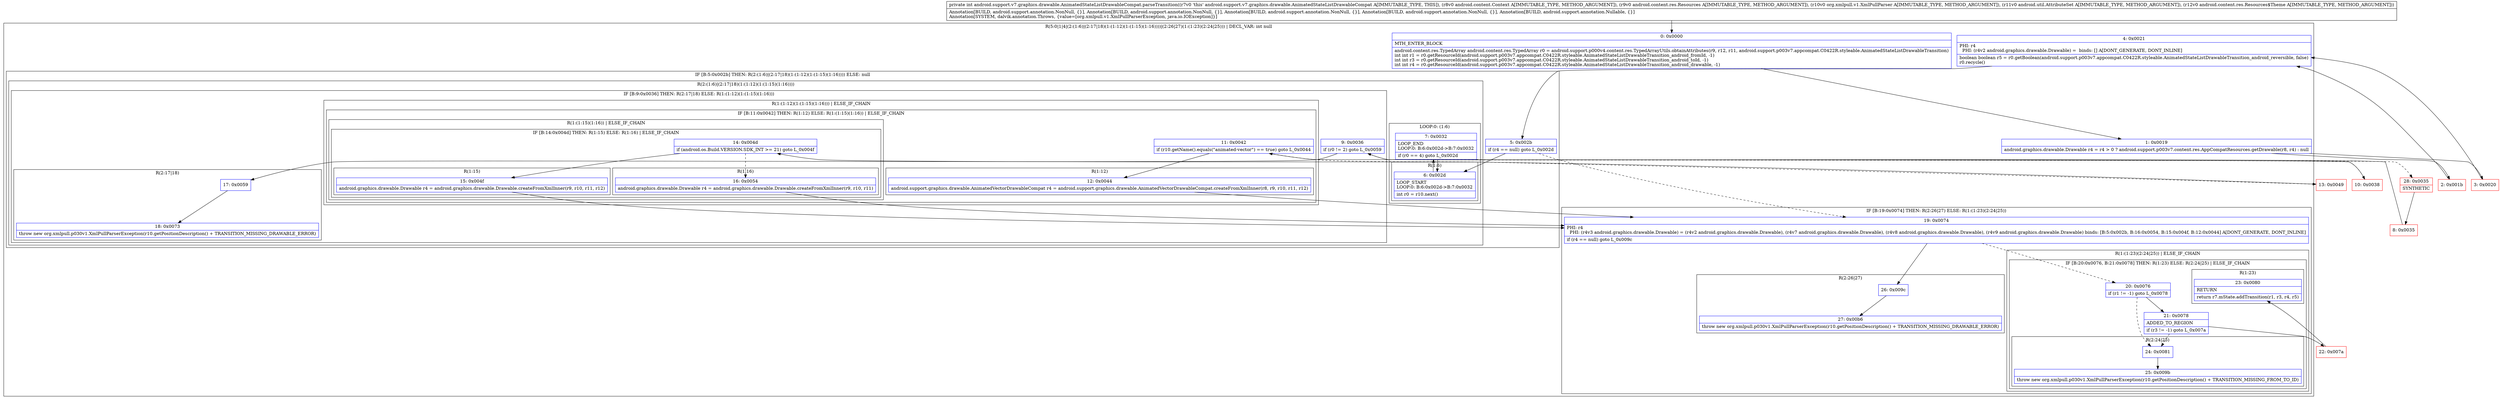 digraph "CFG forandroid.support.v7.graphics.drawable.AnimatedStateListDrawableCompat.parseTransition(Landroid\/content\/Context;Landroid\/content\/res\/Resources;Lorg\/xmlpull\/v1\/XmlPullParser;Landroid\/util\/AttributeSet;Landroid\/content\/res\/Resources$Theme;)I" {
subgraph cluster_Region_211901715 {
label = "R(5:0|1|4|(2:(1:6)|(2:17|18)(1:(1:12)(1:(1:15)(1:16))))|(2:26|27)(1:(1:23)(2:24|25))) | DECL_VAR: int null\l";
node [shape=record,color=blue];
Node_0 [shape=record,label="{0\:\ 0x0000|MTH_ENTER_BLOCK\l|android.content.res.TypedArray android.content.res.TypedArray r0 = android.support.p000v4.content.res.TypedArrayUtils.obtainAttributes(r9, r12, r11, android.support.p003v7.appcompat.C0422R.styleable.AnimatedStateListDrawableTransition)\lint int r1 = r0.getResourceId(android.support.p003v7.appcompat.C0422R.styleable.AnimatedStateListDrawableTransition_android_fromId, \-1)\lint int r3 = r0.getResourceId(android.support.p003v7.appcompat.C0422R.styleable.AnimatedStateListDrawableTransition_android_toId, \-1)\lint int r4 = r0.getResourceId(android.support.p003v7.appcompat.C0422R.styleable.AnimatedStateListDrawableTransition_android_drawable, \-1)\l}"];
Node_1 [shape=record,label="{1\:\ 0x0019|android.graphics.drawable.Drawable r4 = r4 \> 0 ? android.support.p003v7.content.res.AppCompatResources.getDrawable(r8, r4) : null\l}"];
Node_4 [shape=record,label="{4\:\ 0x0021|PHI: r4 \l  PHI: (r4v2 android.graphics.drawable.Drawable) =  binds: [] A[DONT_GENERATE, DONT_INLINE]\l|boolean boolean r5 = r0.getBoolean(android.support.p003v7.appcompat.C0422R.styleable.AnimatedStateListDrawableTransition_android_reversible, false)\lr0.recycle()\l}"];
subgraph cluster_IfRegion_1424665774 {
label = "IF [B:5:0x002b] THEN: R(2:(1:6)|(2:17|18)(1:(1:12)(1:(1:15)(1:16)))) ELSE: null";
node [shape=record,color=blue];
Node_5 [shape=record,label="{5\:\ 0x002b|if (r4 == null) goto L_0x002d\l}"];
subgraph cluster_Region_1948264369 {
label = "R(2:(1:6)|(2:17|18)(1:(1:12)(1:(1:15)(1:16))))";
node [shape=record,color=blue];
subgraph cluster_LoopRegion_1818677053 {
label = "LOOP:0: (1:6)";
node [shape=record,color=blue];
Node_7 [shape=record,label="{7\:\ 0x0032|LOOP_END\lLOOP:0: B:6:0x002d\-\>B:7:0x0032\l|if (r0 == 4) goto L_0x002d\l}"];
subgraph cluster_Region_772311441 {
label = "R(1:6)";
node [shape=record,color=blue];
Node_6 [shape=record,label="{6\:\ 0x002d|LOOP_START\lLOOP:0: B:6:0x002d\-\>B:7:0x0032\l|int r0 = r10.next()\l}"];
}
}
subgraph cluster_IfRegion_1835565507 {
label = "IF [B:9:0x0036] THEN: R(2:17|18) ELSE: R(1:(1:12)(1:(1:15)(1:16)))";
node [shape=record,color=blue];
Node_9 [shape=record,label="{9\:\ 0x0036|if (r0 != 2) goto L_0x0059\l}"];
subgraph cluster_Region_1766856693 {
label = "R(2:17|18)";
node [shape=record,color=blue];
Node_17 [shape=record,label="{17\:\ 0x0059}"];
Node_18 [shape=record,label="{18\:\ 0x0073|throw new org.xmlpull.p030v1.XmlPullParserException(r10.getPositionDescription() + TRANSITION_MISSING_DRAWABLE_ERROR)\l}"];
}
subgraph cluster_Region_1584000044 {
label = "R(1:(1:12)(1:(1:15)(1:16))) | ELSE_IF_CHAIN\l";
node [shape=record,color=blue];
subgraph cluster_IfRegion_1287714783 {
label = "IF [B:11:0x0042] THEN: R(1:12) ELSE: R(1:(1:15)(1:16)) | ELSE_IF_CHAIN\l";
node [shape=record,color=blue];
Node_11 [shape=record,label="{11\:\ 0x0042|if (r10.getName().equals(\"animated\-vector\") == true) goto L_0x0044\l}"];
subgraph cluster_Region_1162936194 {
label = "R(1:12)";
node [shape=record,color=blue];
Node_12 [shape=record,label="{12\:\ 0x0044|android.support.graphics.drawable.AnimatedVectorDrawableCompat r4 = android.support.graphics.drawable.AnimatedVectorDrawableCompat.createFromXmlInner(r8, r9, r10, r11, r12)\l}"];
}
subgraph cluster_Region_958946393 {
label = "R(1:(1:15)(1:16)) | ELSE_IF_CHAIN\l";
node [shape=record,color=blue];
subgraph cluster_IfRegion_1353583414 {
label = "IF [B:14:0x004d] THEN: R(1:15) ELSE: R(1:16) | ELSE_IF_CHAIN\l";
node [shape=record,color=blue];
Node_14 [shape=record,label="{14\:\ 0x004d|if (android.os.Build.VERSION.SDK_INT \>= 21) goto L_0x004f\l}"];
subgraph cluster_Region_936267483 {
label = "R(1:15)";
node [shape=record,color=blue];
Node_15 [shape=record,label="{15\:\ 0x004f|android.graphics.drawable.Drawable r4 = android.graphics.drawable.Drawable.createFromXmlInner(r9, r10, r11, r12)\l}"];
}
subgraph cluster_Region_822203437 {
label = "R(1:16)";
node [shape=record,color=blue];
Node_16 [shape=record,label="{16\:\ 0x0054|android.graphics.drawable.Drawable r4 = android.graphics.drawable.Drawable.createFromXmlInner(r9, r10, r11)\l}"];
}
}
}
}
}
}
}
}
subgraph cluster_IfRegion_1811262114 {
label = "IF [B:19:0x0074] THEN: R(2:26|27) ELSE: R(1:(1:23)(2:24|25))";
node [shape=record,color=blue];
Node_19 [shape=record,label="{19\:\ 0x0074|PHI: r4 \l  PHI: (r4v3 android.graphics.drawable.Drawable) = (r4v2 android.graphics.drawable.Drawable), (r4v7 android.graphics.drawable.Drawable), (r4v8 android.graphics.drawable.Drawable), (r4v9 android.graphics.drawable.Drawable) binds: [B:5:0x002b, B:16:0x0054, B:15:0x004f, B:12:0x0044] A[DONT_GENERATE, DONT_INLINE]\l|if (r4 == null) goto L_0x009c\l}"];
subgraph cluster_Region_1094157699 {
label = "R(2:26|27)";
node [shape=record,color=blue];
Node_26 [shape=record,label="{26\:\ 0x009c}"];
Node_27 [shape=record,label="{27\:\ 0x00b6|throw new org.xmlpull.p030v1.XmlPullParserException(r10.getPositionDescription() + TRANSITION_MISSING_DRAWABLE_ERROR)\l}"];
}
subgraph cluster_Region_176352373 {
label = "R(1:(1:23)(2:24|25)) | ELSE_IF_CHAIN\l";
node [shape=record,color=blue];
subgraph cluster_IfRegion_1861452795 {
label = "IF [B:20:0x0076, B:21:0x0078] THEN: R(1:23) ELSE: R(2:24|25) | ELSE_IF_CHAIN\l";
node [shape=record,color=blue];
Node_20 [shape=record,label="{20\:\ 0x0076|if (r1 != \-1) goto L_0x0078\l}"];
Node_21 [shape=record,label="{21\:\ 0x0078|ADDED_TO_REGION\l|if (r3 != \-1) goto L_0x007a\l}"];
subgraph cluster_Region_1999421686 {
label = "R(1:23)";
node [shape=record,color=blue];
Node_23 [shape=record,label="{23\:\ 0x0080|RETURN\l|return r7.mState.addTransition(r1, r3, r4, r5)\l}"];
}
subgraph cluster_Region_1899213800 {
label = "R(2:24|25)";
node [shape=record,color=blue];
Node_24 [shape=record,label="{24\:\ 0x0081}"];
Node_25 [shape=record,label="{25\:\ 0x009b|throw new org.xmlpull.p030v1.XmlPullParserException(r10.getPositionDescription() + TRANSITION_MISSING_FROM_TO_ID)\l}"];
}
}
}
}
}
Node_2 [shape=record,color=red,label="{2\:\ 0x001b}"];
Node_3 [shape=record,color=red,label="{3\:\ 0x0020}"];
Node_8 [shape=record,color=red,label="{8\:\ 0x0035}"];
Node_10 [shape=record,color=red,label="{10\:\ 0x0038}"];
Node_13 [shape=record,color=red,label="{13\:\ 0x0049}"];
Node_22 [shape=record,color=red,label="{22\:\ 0x007a}"];
Node_28 [shape=record,color=red,label="{28\:\ 0x0035|SYNTHETIC\l}"];
MethodNode[shape=record,label="{private int android.support.v7.graphics.drawable.AnimatedStateListDrawableCompat.parseTransition((r7v0 'this' android.support.v7.graphics.drawable.AnimatedStateListDrawableCompat A[IMMUTABLE_TYPE, THIS]), (r8v0 android.content.Context A[IMMUTABLE_TYPE, METHOD_ARGUMENT]), (r9v0 android.content.res.Resources A[IMMUTABLE_TYPE, METHOD_ARGUMENT]), (r10v0 org.xmlpull.v1.XmlPullParser A[IMMUTABLE_TYPE, METHOD_ARGUMENT]), (r11v0 android.util.AttributeSet A[IMMUTABLE_TYPE, METHOD_ARGUMENT]), (r12v0 android.content.res.Resources$Theme A[IMMUTABLE_TYPE, METHOD_ARGUMENT]))  | Annotation[BUILD, android.support.annotation.NonNull, \{\}], Annotation[BUILD, android.support.annotation.NonNull, \{\}], Annotation[BUILD, android.support.annotation.NonNull, \{\}], Annotation[BUILD, android.support.annotation.NonNull, \{\}], Annotation[BUILD, android.support.annotation.Nullable, \{\}]\lAnnotation[SYSTEM, dalvik.annotation.Throws, \{value=[org.xmlpull.v1.XmlPullParserException, java.io.IOException]\}]\l}"];
MethodNode -> Node_0;
Node_0 -> Node_1;
Node_1 -> Node_2;
Node_1 -> Node_3;
Node_4 -> Node_5;
Node_5 -> Node_6;
Node_5 -> Node_19[style=dashed];
Node_7 -> Node_6;
Node_7 -> Node_28[style=dashed];
Node_6 -> Node_7;
Node_9 -> Node_10[style=dashed];
Node_9 -> Node_17;
Node_17 -> Node_18;
Node_11 -> Node_12;
Node_11 -> Node_13[style=dashed];
Node_12 -> Node_19;
Node_14 -> Node_15;
Node_14 -> Node_16[style=dashed];
Node_15 -> Node_19;
Node_16 -> Node_19;
Node_19 -> Node_20[style=dashed];
Node_19 -> Node_26;
Node_26 -> Node_27;
Node_20 -> Node_21;
Node_20 -> Node_24[style=dashed];
Node_21 -> Node_22;
Node_21 -> Node_24[style=dashed];
Node_24 -> Node_25;
Node_2 -> Node_4;
Node_3 -> Node_4;
Node_8 -> Node_9;
Node_10 -> Node_11;
Node_13 -> Node_14;
Node_22 -> Node_23;
Node_28 -> Node_8;
}


